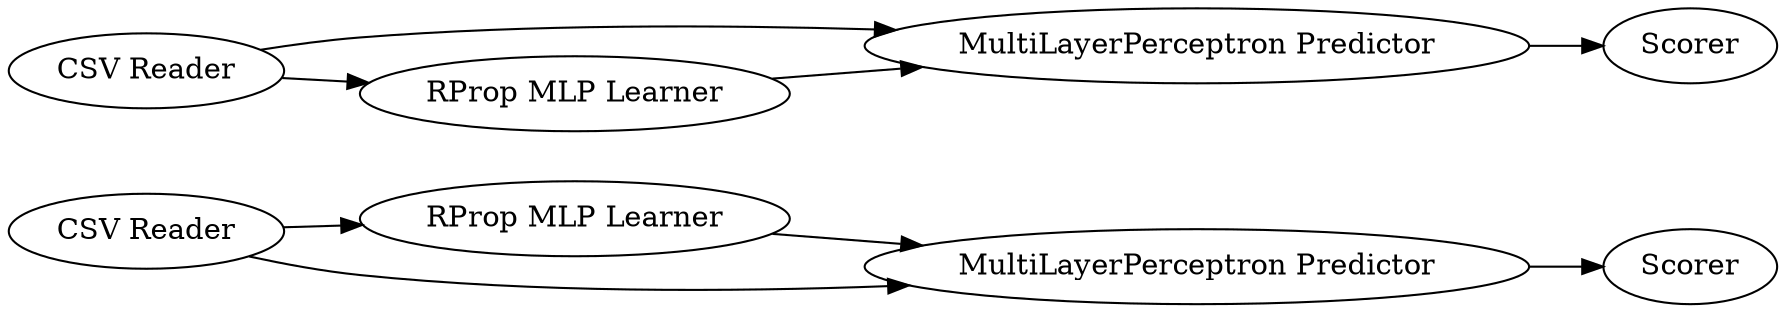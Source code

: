 digraph {
	1 [label="CSV Reader"]
	3 [label="RProp MLP Learner"]
	4 [label="MultiLayerPerceptron Predictor"]
	5 [label=Scorer]
	6 [label="CSV Reader"]
	7 [label="MultiLayerPerceptron Predictor"]
	8 [label="RProp MLP Learner"]
	9 [label=Scorer]
	1 -> 3
	1 -> 4
	3 -> 4
	4 -> 5
	6 -> 7
	6 -> 8
	7 -> 9
	8 -> 7
	rankdir=LR
}
